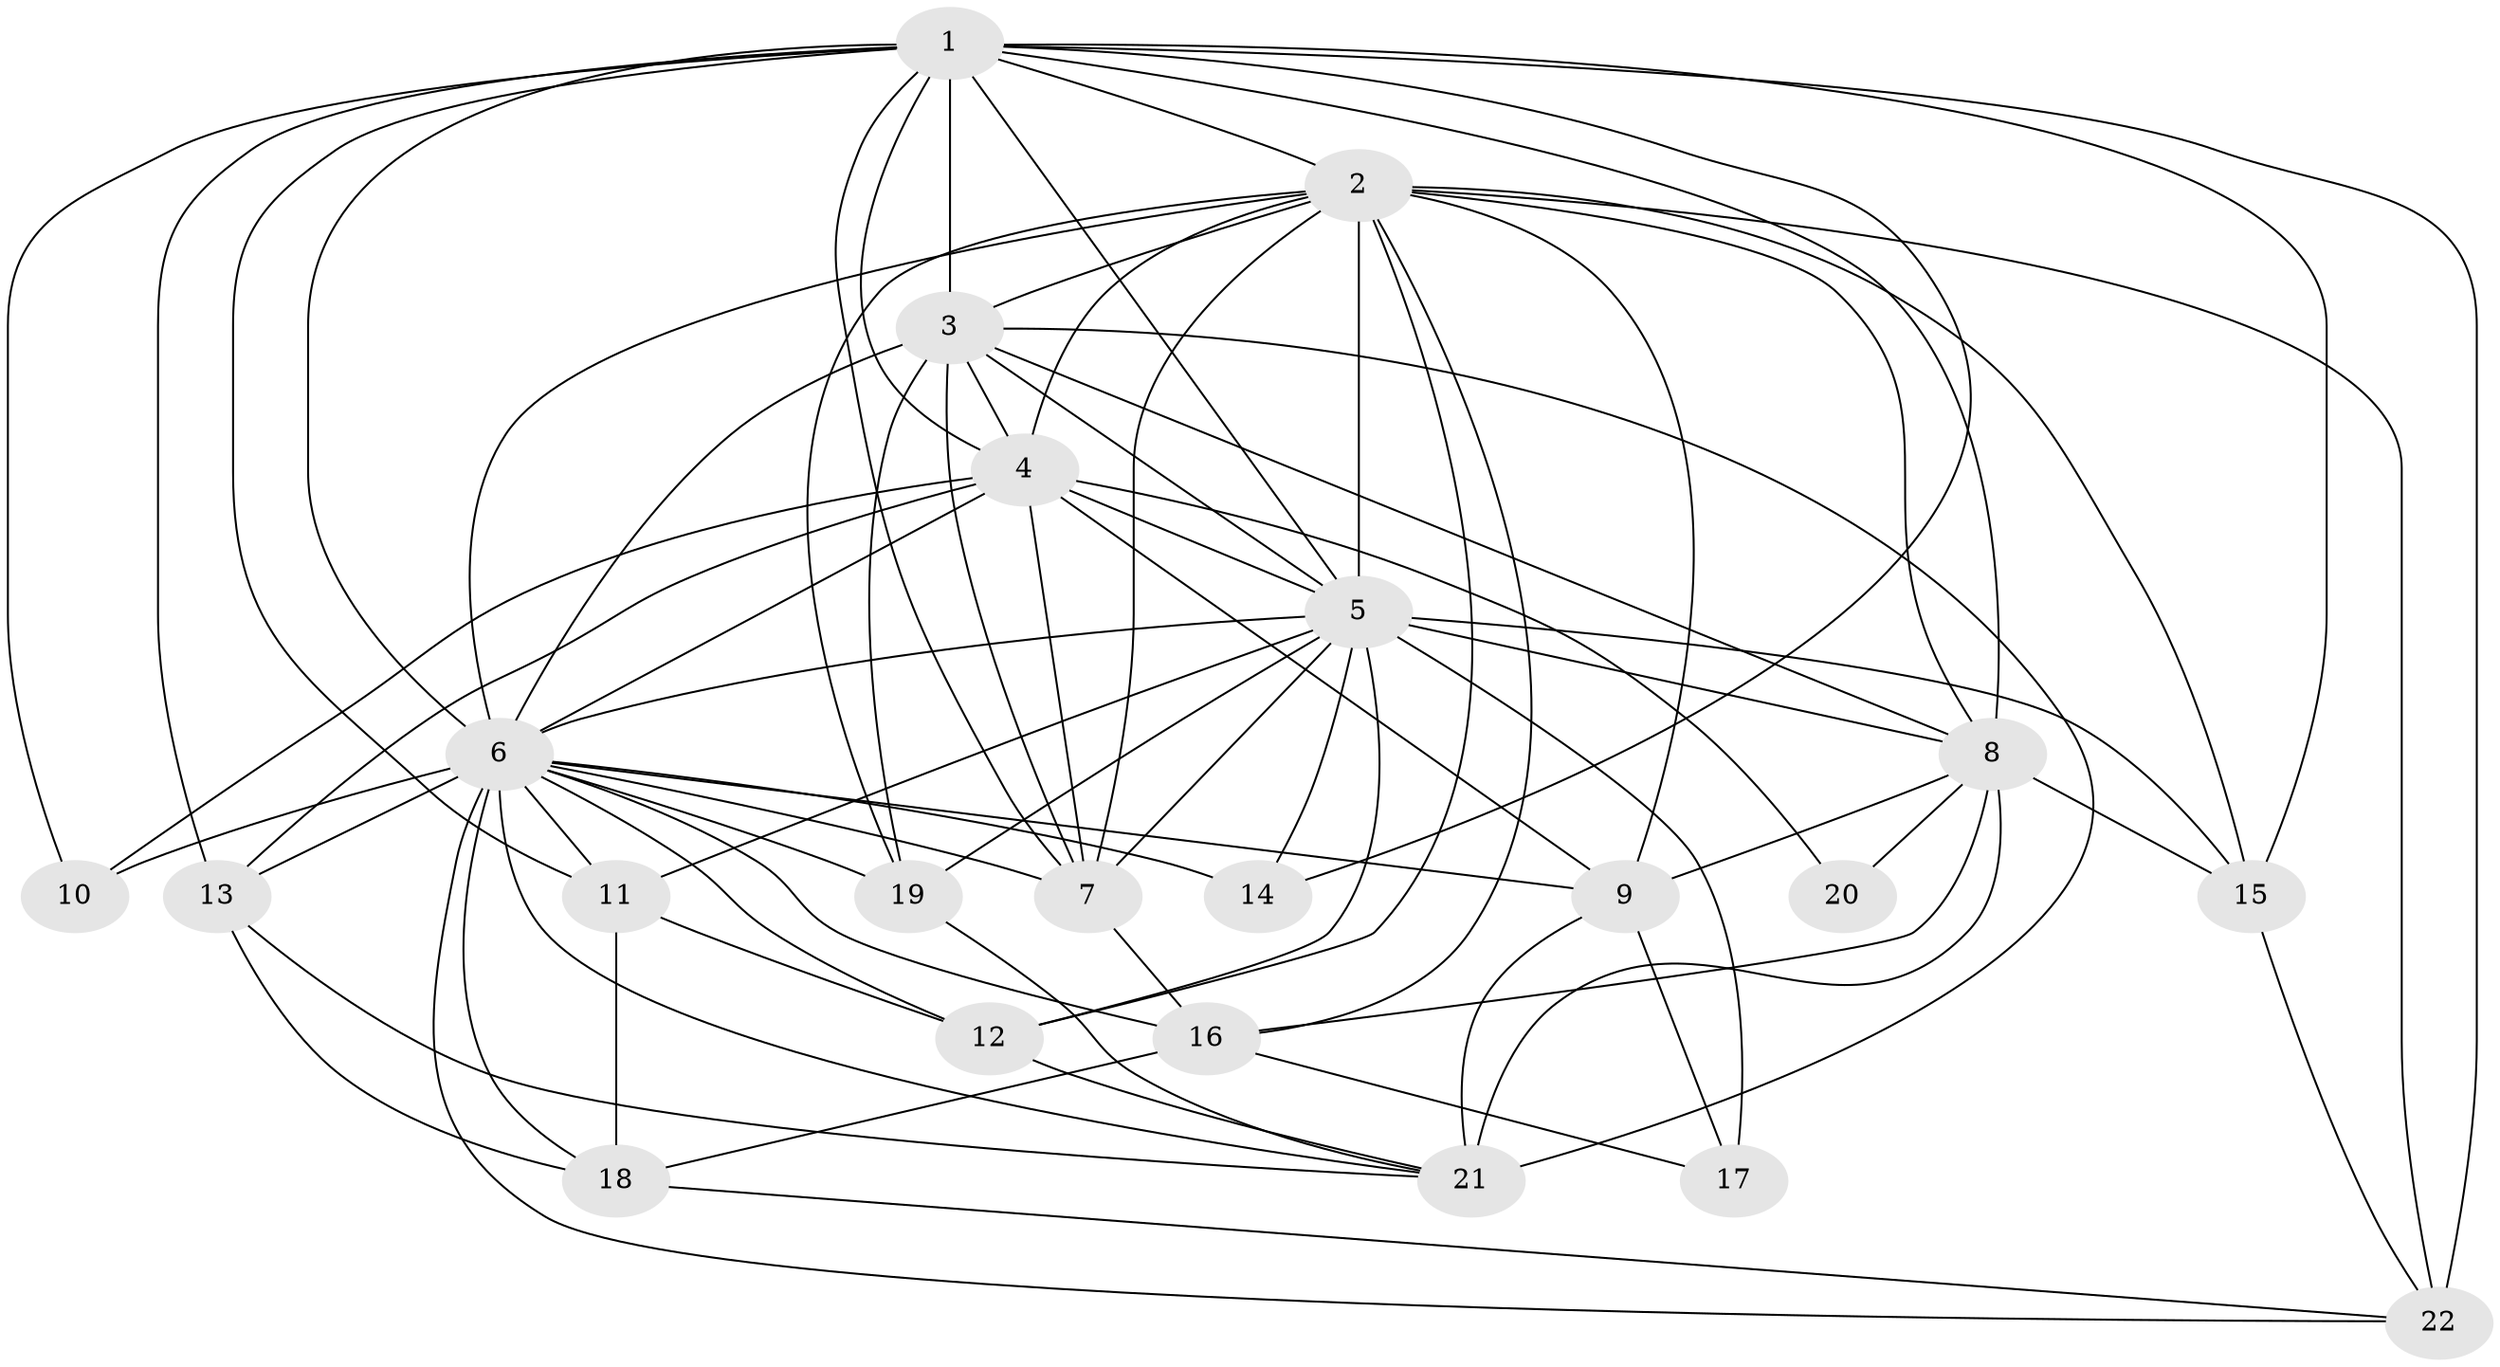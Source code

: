 // original degree distribution, {17: 0.013888888888888888, 13: 0.013888888888888888, 16: 0.041666666666666664, 23: 0.013888888888888888, 31: 0.013888888888888888, 18: 0.027777777777777776, 14: 0.013888888888888888, 2: 0.5694444444444444, 5: 0.041666666666666664, 3: 0.18055555555555555, 4: 0.06944444444444445}
// Generated by graph-tools (version 1.1) at 2025/49/03/04/25 22:49:29]
// undirected, 22 vertices, 78 edges
graph export_dot {
  node [color=gray90,style=filled];
  1;
  2;
  3;
  4;
  5;
  6;
  7;
  8;
  9;
  10;
  11;
  12;
  13;
  14;
  15;
  16;
  17;
  18;
  19;
  20;
  21;
  22;
  1 -- 2 [weight=4.0];
  1 -- 3 [weight=4.0];
  1 -- 4 [weight=3.0];
  1 -- 5 [weight=2.0];
  1 -- 6 [weight=3.0];
  1 -- 7 [weight=2.0];
  1 -- 8 [weight=1.0];
  1 -- 10 [weight=1.0];
  1 -- 11 [weight=1.0];
  1 -- 13 [weight=4.0];
  1 -- 14 [weight=1.0];
  1 -- 15 [weight=1.0];
  1 -- 22 [weight=4.0];
  2 -- 3 [weight=4.0];
  2 -- 4 [weight=2.0];
  2 -- 5 [weight=3.0];
  2 -- 6 [weight=2.0];
  2 -- 7 [weight=2.0];
  2 -- 8 [weight=1.0];
  2 -- 9 [weight=1.0];
  2 -- 12 [weight=4.0];
  2 -- 15 [weight=1.0];
  2 -- 16 [weight=1.0];
  2 -- 19 [weight=1.0];
  2 -- 22 [weight=1.0];
  3 -- 4 [weight=2.0];
  3 -- 5 [weight=2.0];
  3 -- 6 [weight=2.0];
  3 -- 7 [weight=3.0];
  3 -- 8 [weight=1.0];
  3 -- 19 [weight=6.0];
  3 -- 21 [weight=4.0];
  4 -- 5 [weight=1.0];
  4 -- 6 [weight=1.0];
  4 -- 7 [weight=1.0];
  4 -- 9 [weight=1.0];
  4 -- 10 [weight=1.0];
  4 -- 13 [weight=1.0];
  4 -- 20 [weight=2.0];
  5 -- 6 [weight=1.0];
  5 -- 7 [weight=1.0];
  5 -- 8 [weight=1.0];
  5 -- 11 [weight=1.0];
  5 -- 12 [weight=1.0];
  5 -- 14 [weight=1.0];
  5 -- 15 [weight=1.0];
  5 -- 17 [weight=5.0];
  5 -- 19 [weight=3.0];
  6 -- 7 [weight=1.0];
  6 -- 9 [weight=5.0];
  6 -- 10 [weight=2.0];
  6 -- 11 [weight=1.0];
  6 -- 12 [weight=1.0];
  6 -- 13 [weight=3.0];
  6 -- 14 [weight=1.0];
  6 -- 16 [weight=2.0];
  6 -- 18 [weight=1.0];
  6 -- 19 [weight=1.0];
  6 -- 21 [weight=1.0];
  6 -- 22 [weight=1.0];
  7 -- 16 [weight=4.0];
  8 -- 9 [weight=1.0];
  8 -- 15 [weight=1.0];
  8 -- 16 [weight=1.0];
  8 -- 20 [weight=1.0];
  8 -- 21 [weight=1.0];
  9 -- 17 [weight=3.0];
  9 -- 21 [weight=1.0];
  11 -- 12 [weight=1.0];
  11 -- 18 [weight=2.0];
  12 -- 21 [weight=1.0];
  13 -- 18 [weight=1.0];
  13 -- 21 [weight=1.0];
  15 -- 22 [weight=1.0];
  16 -- 17 [weight=1.0];
  16 -- 18 [weight=1.0];
  18 -- 22 [weight=1.0];
  19 -- 21 [weight=1.0];
}
